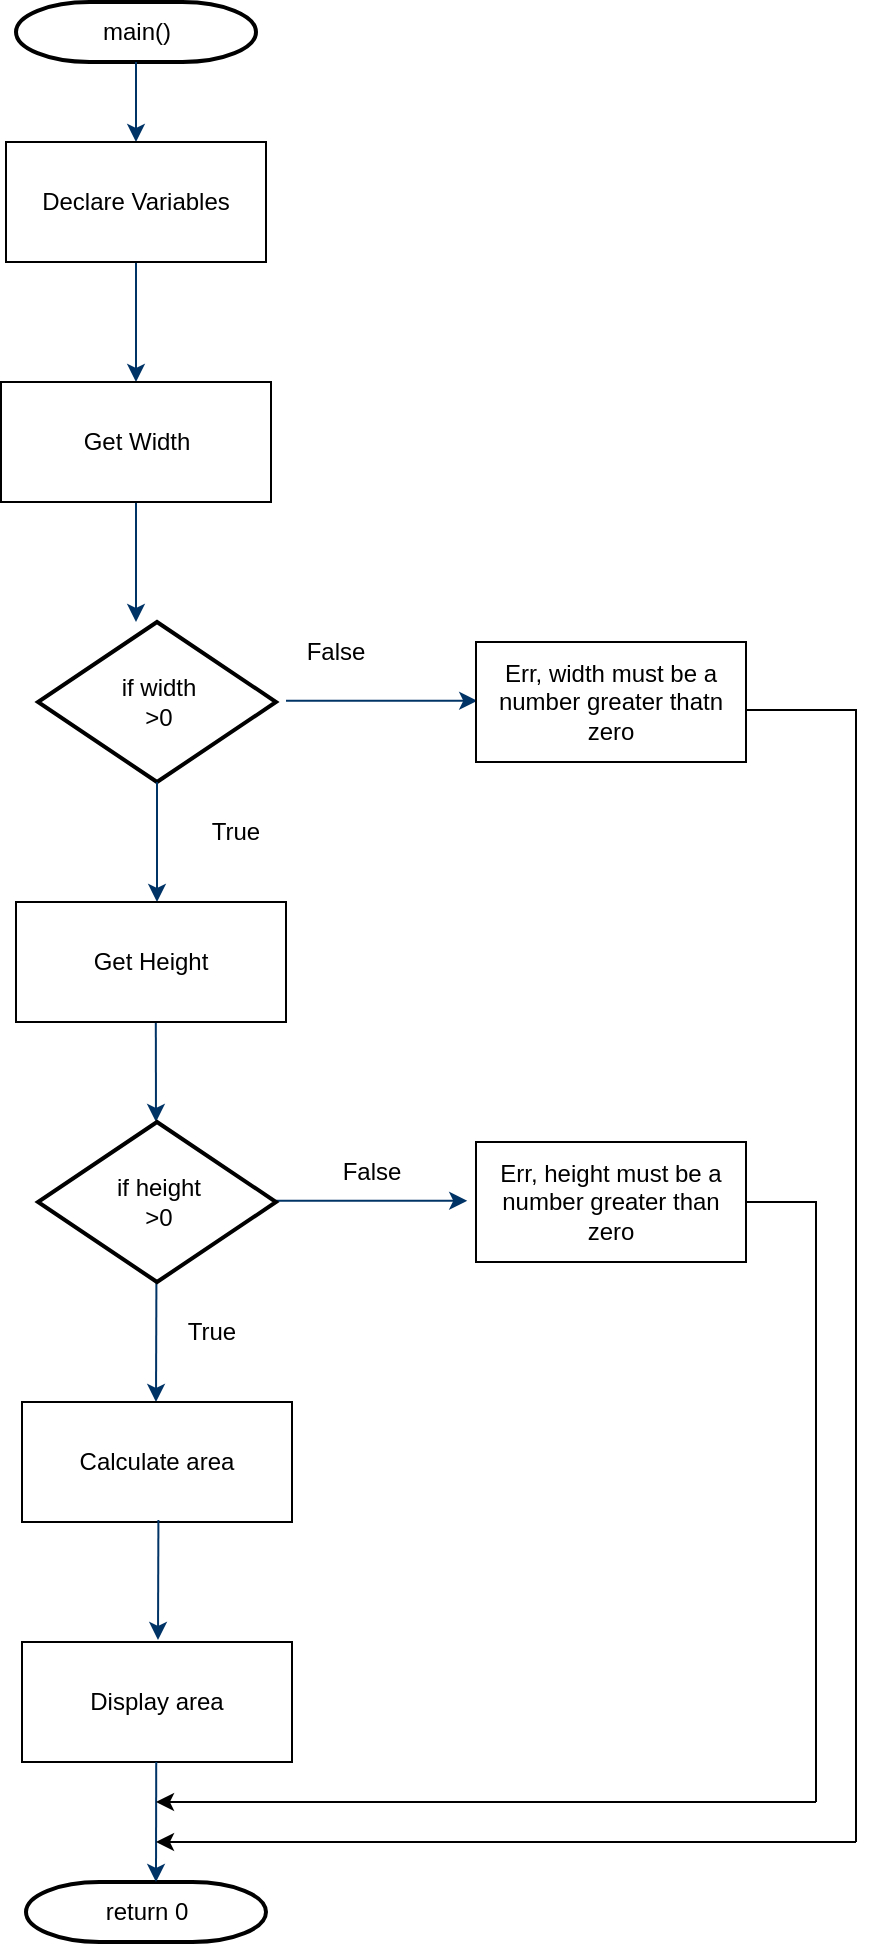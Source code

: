 <mxfile version="21.8.0" type="github">
  <diagram id="6a731a19-8d31-9384-78a2-239565b7b9f0" name="Page-1">
    <mxGraphModel dx="1134" dy="1117" grid="1" gridSize="10" guides="1" tooltips="1" connect="1" arrows="1" fold="1" page="1" pageScale="1" pageWidth="1169" pageHeight="827" background="none" math="0" shadow="0">
      <root>
        <mxCell id="0" />
        <mxCell id="1" parent="0" />
        <mxCell id="2" value="main()" style="shape=mxgraph.flowchart.terminator;strokeWidth=2;gradientColor=none;gradientDirection=north;fontStyle=0;html=1;" parent="1" vertex="1">
          <mxGeometry x="260" y="60" width="120" height="30" as="geometry" />
        </mxCell>
        <mxCell id="6" value="if width&lt;br&gt;&amp;gt;0" style="shape=mxgraph.flowchart.decision;strokeWidth=2;gradientColor=none;gradientDirection=north;fontStyle=0;html=1;" parent="1" vertex="1">
          <mxGeometry x="271" y="370" width="119" height="80" as="geometry" />
        </mxCell>
        <mxCell id="7" style="fontStyle=1;strokeColor=#003366;strokeWidth=1;html=1;" parent="1" source="2" edge="1">
          <mxGeometry relative="1" as="geometry">
            <mxPoint x="320" y="130" as="targetPoint" />
          </mxGeometry>
        </mxCell>
        <mxCell id="8" style="fontStyle=1;strokeColor=#003366;strokeWidth=1;html=1;exitX=0.5;exitY=1;exitDx=0;exitDy=0;" parent="1" source="3eoNWvOzZeVN4cofd-fJ-55" edge="1">
          <mxGeometry relative="1" as="geometry">
            <mxPoint x="320" y="210" as="sourcePoint" />
            <mxPoint x="320" y="250" as="targetPoint" />
          </mxGeometry>
        </mxCell>
        <mxCell id="9" style="entryX=0.5;entryY=0;entryPerimeter=0;fontStyle=1;strokeColor=#003366;strokeWidth=1;html=1;" parent="1" edge="1">
          <mxGeometry relative="1" as="geometry">
            <mxPoint x="320" y="310" as="sourcePoint" />
            <mxPoint x="320.0" y="370" as="targetPoint" />
            <Array as="points">
              <mxPoint x="320" y="310" />
            </Array>
          </mxGeometry>
        </mxCell>
        <mxCell id="12" value="" style="edgeStyle=elbowEdgeStyle;elbow=horizontal;fontColor=#001933;fontStyle=1;strokeColor=#003366;strokeWidth=1;html=1;" parent="1" source="6" edge="1">
          <mxGeometry width="100" height="100" as="geometry">
            <mxPoint y="100" as="sourcePoint" />
            <mxPoint x="330.706" y="510" as="targetPoint" />
          </mxGeometry>
        </mxCell>
        <mxCell id="16" value="" style="edgeStyle=elbowEdgeStyle;elbow=horizontal;exitX=0.905;exitY=0.5;exitPerimeter=0;fontStyle=1;strokeColor=#003366;strokeWidth=1;html=1;" parent="1" edge="1">
          <mxGeometry width="100" height="100" as="geometry">
            <mxPoint x="395.005" y="409.41" as="sourcePoint" />
            <mxPoint x="490.61" y="409.41" as="targetPoint" />
          </mxGeometry>
        </mxCell>
        <mxCell id="17" value="" style="edgeStyle=elbowEdgeStyle;elbow=horizontal;fontStyle=1;strokeColor=#003366;strokeWidth=1;html=1;" parent="1" edge="1">
          <mxGeometry width="100" height="100" as="geometry">
            <mxPoint x="329.908" y="570" as="sourcePoint" />
            <mxPoint x="329.908" y="620" as="targetPoint" />
          </mxGeometry>
        </mxCell>
        <mxCell id="19" value="" style="edgeStyle=elbowEdgeStyle;elbow=horizontal;exitX=0.905;exitY=0.5;exitPerimeter=0;fontStyle=1;strokeColor=#003366;strokeWidth=1;html=1;" parent="1" edge="1">
          <mxGeometry width="100" height="100" as="geometry">
            <mxPoint x="390.005" y="659.41" as="sourcePoint" />
            <mxPoint x="485.61" y="659.41" as="targetPoint" />
          </mxGeometry>
        </mxCell>
        <mxCell id="21" value="" style="edgeStyle=elbowEdgeStyle;elbow=horizontal;fontStyle=1;strokeColor=#003366;strokeWidth=1;html=1;" parent="1" edge="1">
          <mxGeometry width="100" height="100" as="geometry">
            <mxPoint x="330.204" y="700" as="sourcePoint" />
            <mxPoint x="330" y="760" as="targetPoint" />
          </mxGeometry>
        </mxCell>
        <mxCell id="3eoNWvOzZeVN4cofd-fJ-55" value="Declare Variables" style="rounded=0;whiteSpace=wrap;html=1;" vertex="1" parent="1">
          <mxGeometry x="255" y="130" width="130" height="60" as="geometry" />
        </mxCell>
        <mxCell id="3eoNWvOzZeVN4cofd-fJ-56" value="Get Width" style="rounded=0;whiteSpace=wrap;html=1;" vertex="1" parent="1">
          <mxGeometry x="252.5" y="250" width="135" height="60" as="geometry" />
        </mxCell>
        <mxCell id="3eoNWvOzZeVN4cofd-fJ-57" value="if height&lt;br&gt;&amp;gt;0" style="shape=mxgraph.flowchart.decision;strokeWidth=2;gradientColor=none;gradientDirection=north;fontStyle=0;html=1;" vertex="1" parent="1">
          <mxGeometry x="271" y="620" width="119" height="80" as="geometry" />
        </mxCell>
        <mxCell id="3eoNWvOzZeVN4cofd-fJ-58" value="Get Height" style="rounded=0;whiteSpace=wrap;html=1;" vertex="1" parent="1">
          <mxGeometry x="260" y="510" width="135" height="60" as="geometry" />
        </mxCell>
        <mxCell id="3eoNWvOzZeVN4cofd-fJ-59" value="Err, width must be a number greater thatn zero" style="rounded=0;whiteSpace=wrap;html=1;" vertex="1" parent="1">
          <mxGeometry x="490" y="380" width="135" height="60" as="geometry" />
        </mxCell>
        <mxCell id="3eoNWvOzZeVN4cofd-fJ-60" value="Err, height must be a number greater than zero" style="rounded=0;whiteSpace=wrap;html=1;" vertex="1" parent="1">
          <mxGeometry x="490" y="630" width="135" height="60" as="geometry" />
        </mxCell>
        <mxCell id="3eoNWvOzZeVN4cofd-fJ-61" value="Calculate area" style="rounded=0;whiteSpace=wrap;html=1;" vertex="1" parent="1">
          <mxGeometry x="263" y="760" width="135" height="60" as="geometry" />
        </mxCell>
        <mxCell id="3eoNWvOzZeVN4cofd-fJ-62" value="Display area" style="rounded=0;whiteSpace=wrap;html=1;" vertex="1" parent="1">
          <mxGeometry x="263" y="880" width="135" height="60" as="geometry" />
        </mxCell>
        <mxCell id="3eoNWvOzZeVN4cofd-fJ-64" value="" style="edgeStyle=elbowEdgeStyle;elbow=horizontal;fontStyle=1;strokeColor=#003366;strokeWidth=1;html=1;" edge="1" parent="1">
          <mxGeometry width="100" height="100" as="geometry">
            <mxPoint x="331.204" y="819" as="sourcePoint" />
            <mxPoint x="331" y="879" as="targetPoint" />
          </mxGeometry>
        </mxCell>
        <mxCell id="3eoNWvOzZeVN4cofd-fJ-65" value="return 0" style="shape=mxgraph.flowchart.terminator;strokeWidth=2;gradientColor=none;gradientDirection=north;fontStyle=0;html=1;" vertex="1" parent="1">
          <mxGeometry x="265" y="1000" width="120" height="30" as="geometry" />
        </mxCell>
        <mxCell id="3eoNWvOzZeVN4cofd-fJ-66" value="" style="edgeStyle=elbowEdgeStyle;elbow=horizontal;fontStyle=1;strokeColor=#003366;strokeWidth=1;html=1;" edge="1" parent="1">
          <mxGeometry width="100" height="100" as="geometry">
            <mxPoint x="330.114" y="940" as="sourcePoint" />
            <mxPoint x="329.91" y="1000" as="targetPoint" />
          </mxGeometry>
        </mxCell>
        <mxCell id="3eoNWvOzZeVN4cofd-fJ-68" value="" style="endArrow=none;html=1;rounded=0;" edge="1" parent="1">
          <mxGeometry width="50" height="50" relative="1" as="geometry">
            <mxPoint x="625" y="414" as="sourcePoint" />
            <mxPoint x="680" y="980" as="targetPoint" />
            <Array as="points">
              <mxPoint x="680" y="414" />
            </Array>
          </mxGeometry>
        </mxCell>
        <mxCell id="3eoNWvOzZeVN4cofd-fJ-69" value="" style="endArrow=classic;html=1;rounded=0;" edge="1" parent="1">
          <mxGeometry width="50" height="50" relative="1" as="geometry">
            <mxPoint x="680" y="980" as="sourcePoint" />
            <mxPoint x="330" y="980" as="targetPoint" />
          </mxGeometry>
        </mxCell>
        <mxCell id="3eoNWvOzZeVN4cofd-fJ-70" value="" style="endArrow=none;html=1;rounded=0;" edge="1" parent="1">
          <mxGeometry width="50" height="50" relative="1" as="geometry">
            <mxPoint x="625" y="660" as="sourcePoint" />
            <mxPoint x="660" y="960" as="targetPoint" />
            <Array as="points">
              <mxPoint x="660" y="660" />
            </Array>
          </mxGeometry>
        </mxCell>
        <mxCell id="3eoNWvOzZeVN4cofd-fJ-71" value="" style="endArrow=classic;html=1;rounded=0;" edge="1" parent="1">
          <mxGeometry width="50" height="50" relative="1" as="geometry">
            <mxPoint x="660" y="960" as="sourcePoint" />
            <mxPoint x="330" y="960" as="targetPoint" />
          </mxGeometry>
        </mxCell>
        <mxCell id="3eoNWvOzZeVN4cofd-fJ-72" value="False" style="text;strokeColor=none;align=center;fillColor=none;html=1;verticalAlign=middle;whiteSpace=wrap;rounded=0;" vertex="1" parent="1">
          <mxGeometry x="380" y="370" width="80" height="30" as="geometry" />
        </mxCell>
        <mxCell id="3eoNWvOzZeVN4cofd-fJ-73" value="True" style="text;strokeColor=none;align=center;fillColor=none;html=1;verticalAlign=middle;whiteSpace=wrap;rounded=0;" vertex="1" parent="1">
          <mxGeometry x="330" y="460" width="80" height="30" as="geometry" />
        </mxCell>
        <mxCell id="3eoNWvOzZeVN4cofd-fJ-74" value="False" style="text;strokeColor=none;align=center;fillColor=none;html=1;verticalAlign=middle;whiteSpace=wrap;rounded=0;" vertex="1" parent="1">
          <mxGeometry x="398" y="630" width="80" height="30" as="geometry" />
        </mxCell>
        <mxCell id="3eoNWvOzZeVN4cofd-fJ-75" value="True" style="text;strokeColor=none;align=center;fillColor=none;html=1;verticalAlign=middle;whiteSpace=wrap;rounded=0;" vertex="1" parent="1">
          <mxGeometry x="318" y="710" width="80" height="30" as="geometry" />
        </mxCell>
      </root>
    </mxGraphModel>
  </diagram>
</mxfile>
